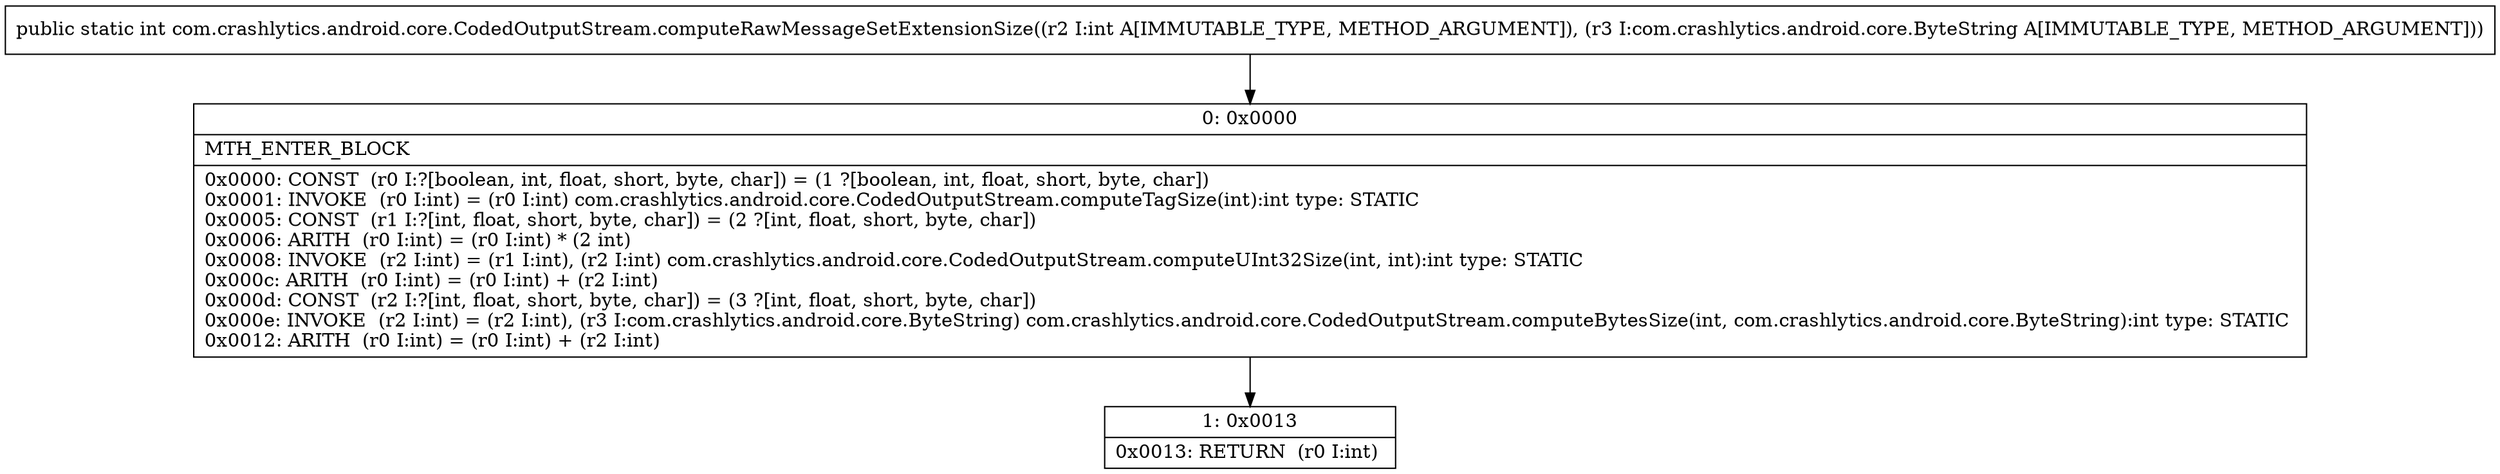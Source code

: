 digraph "CFG forcom.crashlytics.android.core.CodedOutputStream.computeRawMessageSetExtensionSize(ILcom\/crashlytics\/android\/core\/ByteString;)I" {
Node_0 [shape=record,label="{0\:\ 0x0000|MTH_ENTER_BLOCK\l|0x0000: CONST  (r0 I:?[boolean, int, float, short, byte, char]) = (1 ?[boolean, int, float, short, byte, char]) \l0x0001: INVOKE  (r0 I:int) = (r0 I:int) com.crashlytics.android.core.CodedOutputStream.computeTagSize(int):int type: STATIC \l0x0005: CONST  (r1 I:?[int, float, short, byte, char]) = (2 ?[int, float, short, byte, char]) \l0x0006: ARITH  (r0 I:int) = (r0 I:int) * (2 int) \l0x0008: INVOKE  (r2 I:int) = (r1 I:int), (r2 I:int) com.crashlytics.android.core.CodedOutputStream.computeUInt32Size(int, int):int type: STATIC \l0x000c: ARITH  (r0 I:int) = (r0 I:int) + (r2 I:int) \l0x000d: CONST  (r2 I:?[int, float, short, byte, char]) = (3 ?[int, float, short, byte, char]) \l0x000e: INVOKE  (r2 I:int) = (r2 I:int), (r3 I:com.crashlytics.android.core.ByteString) com.crashlytics.android.core.CodedOutputStream.computeBytesSize(int, com.crashlytics.android.core.ByteString):int type: STATIC \l0x0012: ARITH  (r0 I:int) = (r0 I:int) + (r2 I:int) \l}"];
Node_1 [shape=record,label="{1\:\ 0x0013|0x0013: RETURN  (r0 I:int) \l}"];
MethodNode[shape=record,label="{public static int com.crashlytics.android.core.CodedOutputStream.computeRawMessageSetExtensionSize((r2 I:int A[IMMUTABLE_TYPE, METHOD_ARGUMENT]), (r3 I:com.crashlytics.android.core.ByteString A[IMMUTABLE_TYPE, METHOD_ARGUMENT])) }"];
MethodNode -> Node_0;
Node_0 -> Node_1;
}

